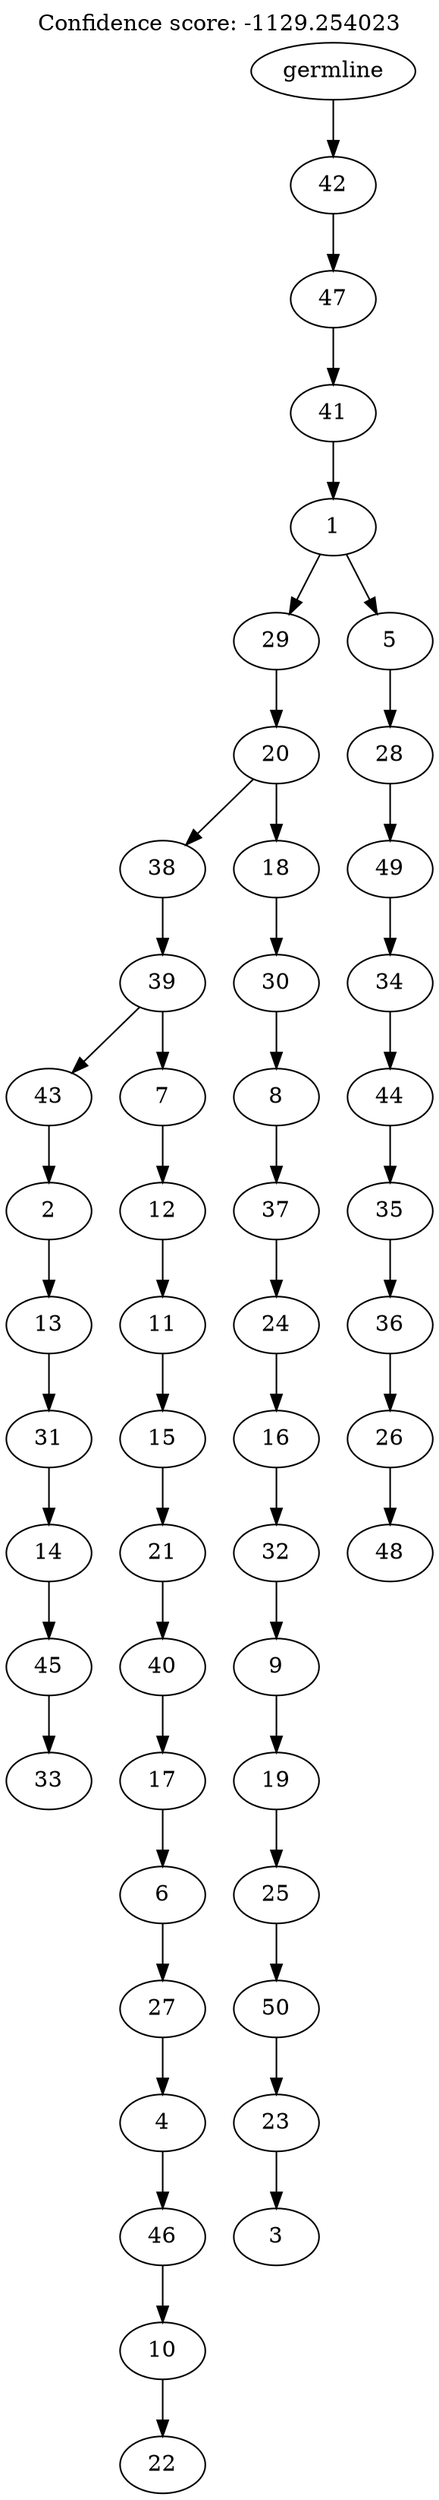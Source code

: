 digraph g {
	"49" -> "50";
	"50" [label="33"];
	"48" -> "49";
	"49" [label="45"];
	"47" -> "48";
	"48" [label="14"];
	"46" -> "47";
	"47" [label="31"];
	"45" -> "46";
	"46" [label="13"];
	"44" -> "45";
	"45" [label="2"];
	"42" -> "43";
	"43" [label="22"];
	"41" -> "42";
	"42" [label="10"];
	"40" -> "41";
	"41" [label="46"];
	"39" -> "40";
	"40" [label="4"];
	"38" -> "39";
	"39" [label="27"];
	"37" -> "38";
	"38" [label="6"];
	"36" -> "37";
	"37" [label="17"];
	"35" -> "36";
	"36" [label="40"];
	"34" -> "35";
	"35" [label="21"];
	"33" -> "34";
	"34" [label="15"];
	"32" -> "33";
	"33" [label="11"];
	"31" -> "32";
	"32" [label="12"];
	"30" -> "31";
	"31" [label="7"];
	"30" -> "44";
	"44" [label="43"];
	"29" -> "30";
	"30" [label="39"];
	"27" -> "28";
	"28" [label="3"];
	"26" -> "27";
	"27" [label="23"];
	"25" -> "26";
	"26" [label="50"];
	"24" -> "25";
	"25" [label="25"];
	"23" -> "24";
	"24" [label="19"];
	"22" -> "23";
	"23" [label="9"];
	"21" -> "22";
	"22" [label="32"];
	"20" -> "21";
	"21" [label="16"];
	"19" -> "20";
	"20" [label="24"];
	"18" -> "19";
	"19" [label="37"];
	"17" -> "18";
	"18" [label="8"];
	"16" -> "17";
	"17" [label="30"];
	"15" -> "16";
	"16" [label="18"];
	"15" -> "29";
	"29" [label="38"];
	"14" -> "15";
	"15" [label="20"];
	"12" -> "13";
	"13" [label="48"];
	"11" -> "12";
	"12" [label="26"];
	"10" -> "11";
	"11" [label="36"];
	"9" -> "10";
	"10" [label="35"];
	"8" -> "9";
	"9" [label="44"];
	"7" -> "8";
	"8" [label="34"];
	"6" -> "7";
	"7" [label="49"];
	"5" -> "6";
	"6" [label="28"];
	"4" -> "5";
	"5" [label="5"];
	"4" -> "14";
	"14" [label="29"];
	"3" -> "4";
	"4" [label="1"];
	"2" -> "3";
	"3" [label="41"];
	"1" -> "2";
	"2" [label="47"];
	"0" -> "1";
	"1" [label="42"];
	"0" [label="germline"];
	labelloc="t";
	label="Confidence score: -1129.254023";
}
